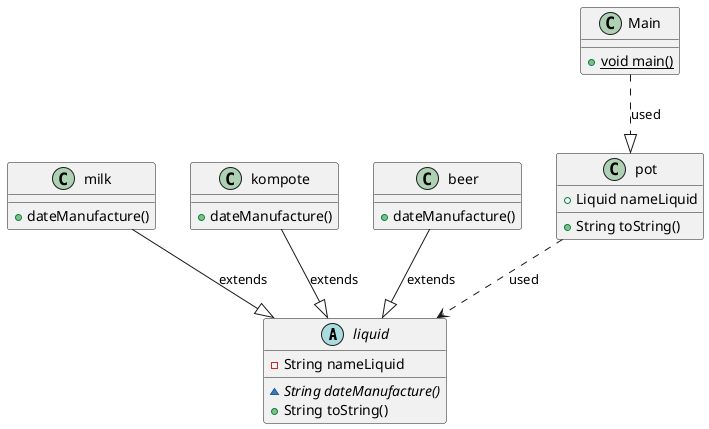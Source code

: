 @startuml
' все классы по умолчанию имею конструктор, на диаграмме не указываются
' абстрактный класс - жидкость
abstract class liquid{
' Приватное поле
- String nameLiquid
' абстрактный метод
~ {abstract} String dateManufacture()
+ String toString()
}
' класс - Молоко уточняющий класс liquid
class milk{
+  dateManufacture()
}
' класс - Компот уточняющий класс liquid
class kompote {
+ dateManufacture()
}
' класс - Пиво уточняющий класс liquid
class beer {
+ dateManufacture()
}
' класс - бутылка
class pot{
+ Liquid nameLiquid
+ String toString()
}
' Основной класс с методом main
class Main{
+ {static} void main()
}
'наследует от liquid
milk --|> liquid : extends
'наследует от liquid
kompote --|> liquid : extends
'наследует от liquid
beer --|> liquid : extends

pot ..> liquid : used
Main ..|> pot : used
@enduml